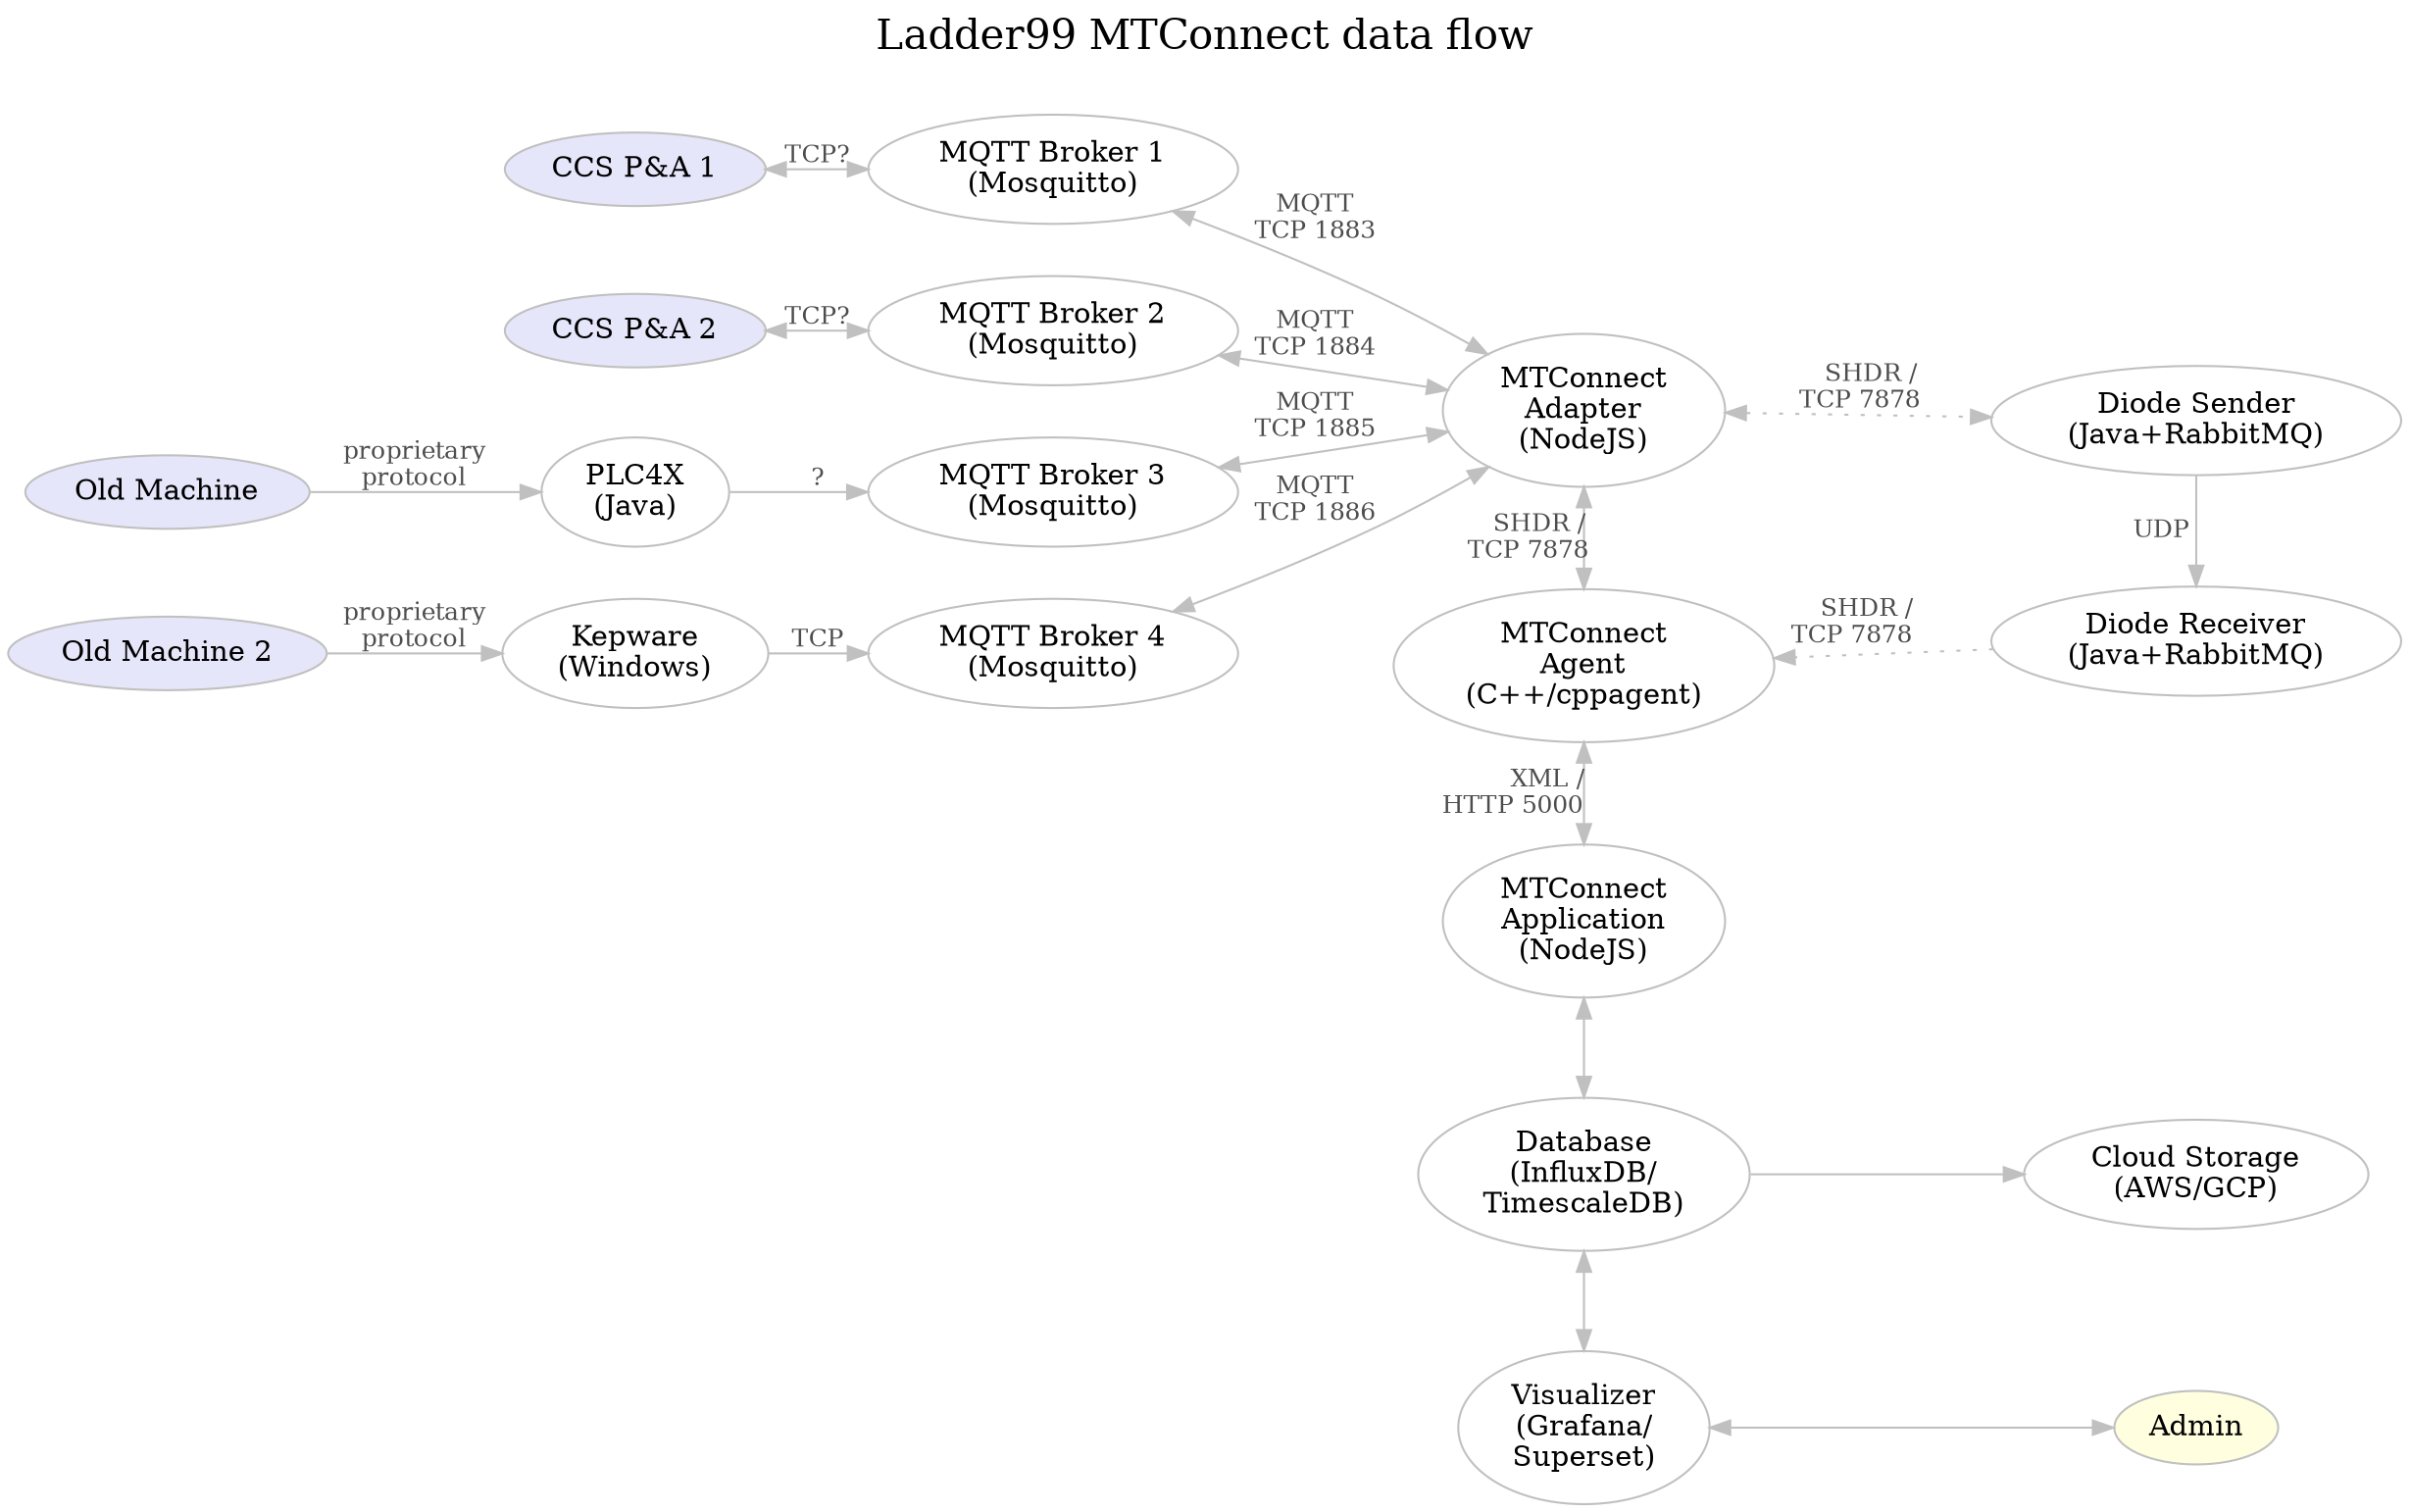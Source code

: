 digraph "ladder99-adapter" {

  // styles
  graph [ label="Ladder99 MTConnect data flow\n "; color=lightgray; ];
  graph [ fontsize=20 ];
  graph [ labelloc=t ];
  graph [ ranksep=0.2 ];
  graph [ nodesep=0.35 ];
  graph [ rankdir=LR; ] // left-to-right
  node [ color=gray; fillcolor=white; style=filled ];
  edge [ color=gray ];
  edge [ fontsize=12; fontcolor=gray30; ];

  // nodes
  PA1 [ fillcolor=lavender; label="CCS P&A 1" ];
  PA2 [ fillcolor=lavender; label="CCS P&A 2" ];
  OldMachine [ fillcolor=lavender; label="Old Machine" ];
  PLC4X [ label="PLC4X\n(Java)" ];
  OldMachine2 [ fillcolor=lavender; label="Old Machine 2" ];
  Kepware [ label="Kepware\n(Windows)"];
  Broker1 [ label="MQTT Broker 1\n(Mosquitto)" ];
  Broker2 [ label="MQTT Broker 2\n(Mosquitto)" ];
  Broker3 [ label="MQTT Broker 3\n(Mosquitto)" ];
  Broker4 [ label="MQTT Broker 4\n(Mosquitto)" ];
  Adapter [ label="MTConnect\nAdapter\n(NodeJS)" ];
  // Device1Sheet [ fillcolor=greenyellow; label="device1.sheet" ];
  // Device1Yaml [ fillcolor=greenyellow; label="device1.yaml" ];
  // Device1Js [ label="device1.js" ];
  // Device2Sheet [ fillcolor=greenyellow; label="device2.sheet" ];
  // Device2Yaml [ fillcolor=greenyellow; label="device2.yaml" ];
  // Device2Js [ label="device2.js" ];
  DiodeSender [ label="Diode Sender\n(Java+RabbitMQ)" ];
  DiodeReceiver [ label="Diode Receiver\n(Java+RabbitMQ)" ];
  // DevicesXml [ label="devices.xml" ];
  Agent [ label="MTConnect\nAgent\n(C++/cppagent)" ];
  Application [ label="MTConnect\nApplication\n(NodeJS)" ];
  Database [ label="Database\n(InfluxDB/\nTimescaleDB)" ];
  Visualizer [ label="Visualizer\n(Grafana/\nSuperset)" ];
  Cloud [ label="Cloud Storage\n(AWS/GCP)" ];
  Admin [ fillcolor=lightyellow ];
  // LOI [ label="LOI\n(SvelteJS)" ];
  // Operator [ fillcolor=lightyellow ];

  // edges
  PA1 -> Broker1 [ label="TCP?", dir=both ];
  PA2 -> Broker2 [ label="TCP?", dir=both ];
  OldMachine -> PLC4X [ label="proprietary\nprotocol" ];
  PLC4X -> Broker3 [ label="?" ];
  OldMachine2 -> Kepware [ label="proprietary\nprotocol" ];
  Kepware -> Broker4 [ label="TCP" ];
  Broker1 -> Adapter [ label="MQTT\nTCP 1883", dir=both ];
  Broker2 -> Adapter [ label="MQTT\nTCP 1884", dir=both ];
  Broker3 -> Adapter [ label="MQTT\nTCP 1885", dir=both ];
  Broker4 -> Adapter [ label="MQTT\nTCP 1886", dir=both ];
  
  Adapter -> Agent [ label="SHDR /   \nTCP 7878      ", dir=both ];

  Adapter -> DiodeSender [ label="SHDR /   \nTCP 7878      ", dir=both, style=dotted ];
  DiodeSender -> DiodeReceiver [ label="UDP    " ];
  DiodeReceiver -> Agent [ label="SHDR /    \nTCP 7878        ", style=dotted ];
  
  // Device1Sheet -> Device1Yaml [ label="feeds into" ];
  // Device1Yaml -> Device1Js [ label="generates" ];
  // Device1Js -> Proxy1 [ label="used by" ];
  // Device2Sheet -> Device2Yaml [ label="feeds into" ];
  // Device2Yaml -> Device2Js [ label="generates" ];
  // Device2Js -> Proxy2 [ label="used by" ];
  // Device1Yaml -> DevicesXml [ label="generates" ];
  // Device2Yaml -> DevicesXml [ label="generates" ];
  // DiodeSender -> DiodeReceiver [ label="UDP    " ];
  // DiodeReceiver -> Agent [ label="SHDR /    \nTCP 7878        " ];
  // Adapter -> Agent [ label="SHDR/\nTCP 7878" ];
  // DevicesXml -> Agent [ label="used by" ];
  Agent -> Application [ dir=both; label="XML / \nHTTP 5000          " ];
  Application -> Database [ dir=both ];
  Database -> Visualizer [ dir=both ];
  Database -> Cloud;
  Visualizer -> Admin [ dir=both ];
  // Application -> LOI;
  // LOI -> Operator;

  // rank
  // { rank=same; DiodeSender DiodeReceiver Agent Application Database Visualizer };
  { rank=same; Adapter Agent Application Database Visualizer };
  { rank=same; DiodeSender DiodeReceiver Cloud Admin };
}
